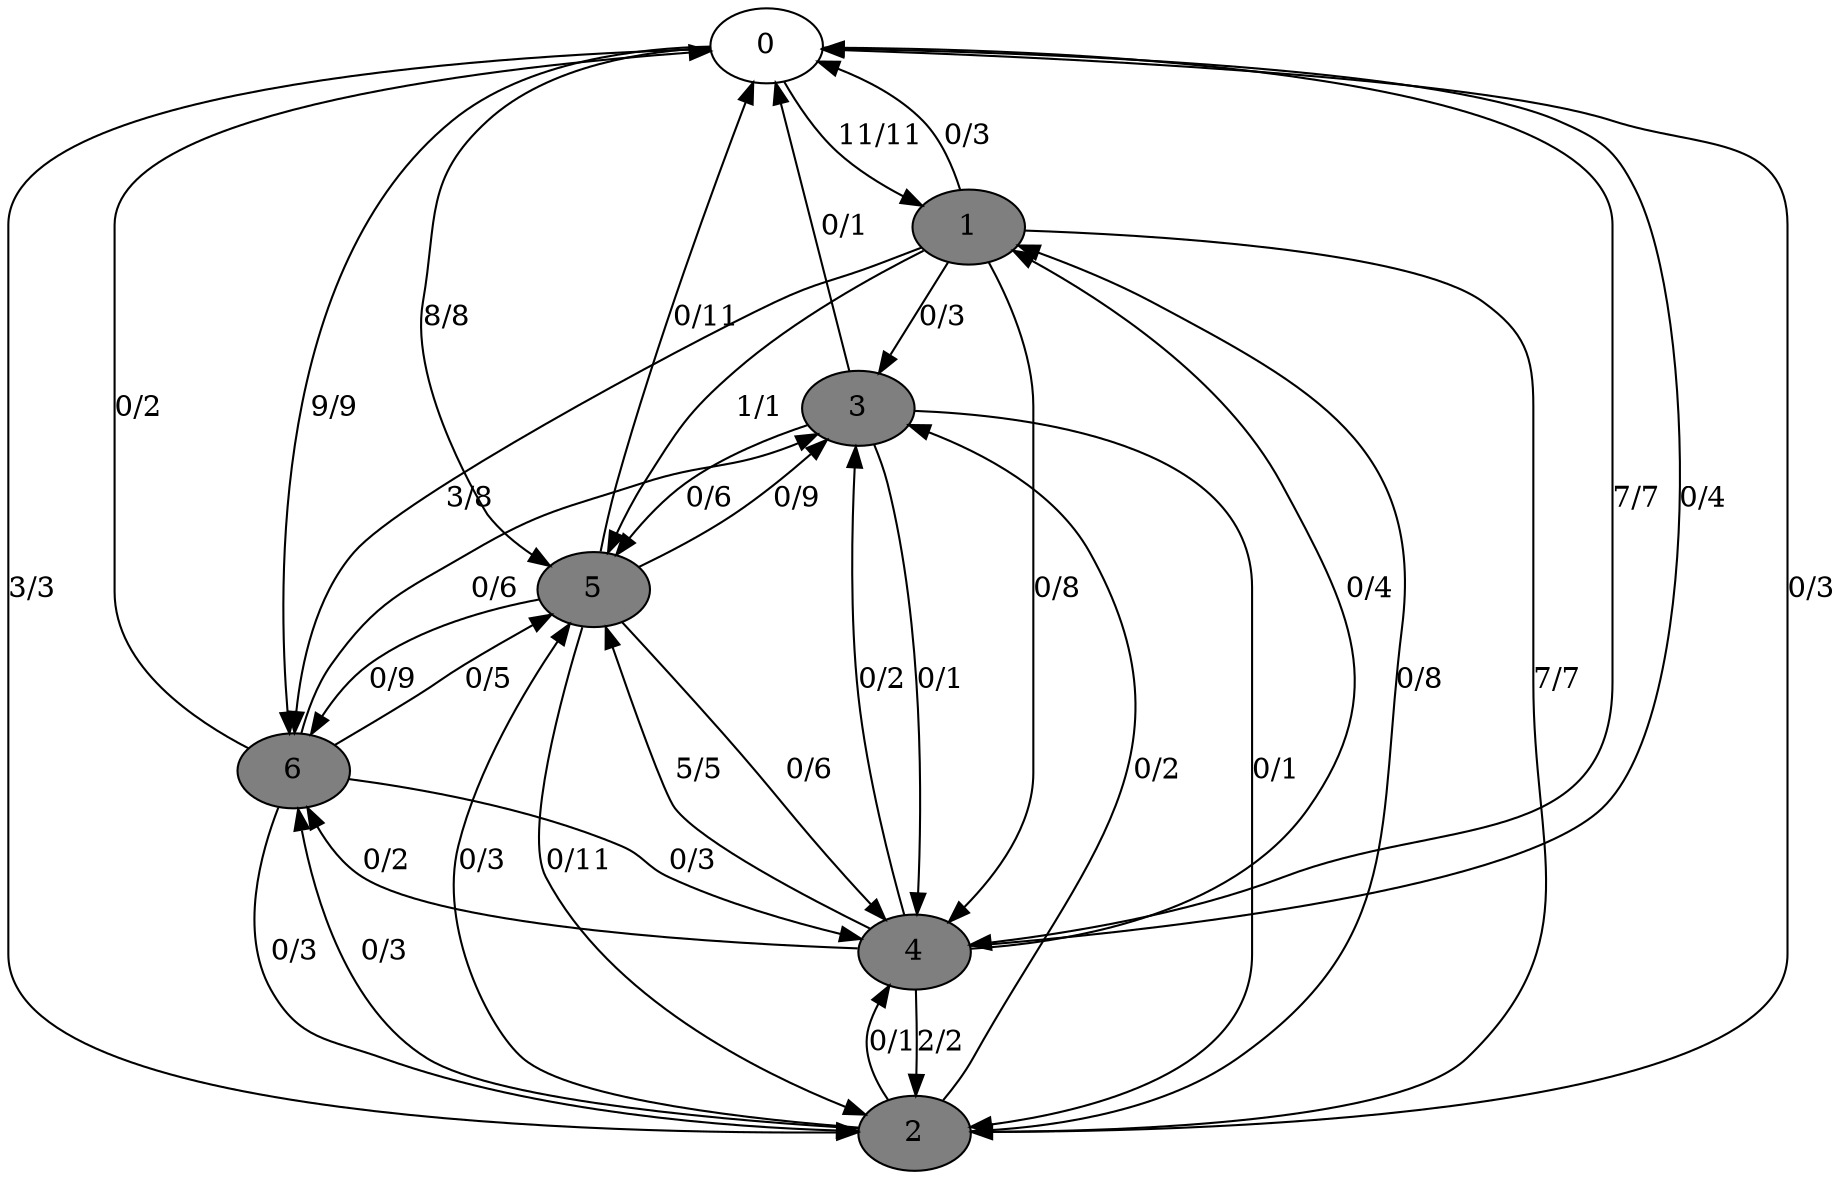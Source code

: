 digraph G {
	0[style=filled fillcolor=grey100];
	0->1[label ="11/11"] ;
	0->2[label ="3/3"] ;
	0->4[label ="7/7"] ;
	0->5[label ="8/8"] ;
	0->6[label ="9/9"] ;
	1[style=filled fillcolor=grey50];
	1->0[label ="0/3"] ;
	1->2[label ="7/7"] ;
	1->3[label ="0/3"] ;
	1->4[label ="0/8"] ;
	1->5[label ="1/1"] ;
	1->6[label ="3/8"] ;
	2[style=filled fillcolor=grey50];
	2->0[label ="0/3"] ;
	2->1[label ="0/8"] ;
	2->3[label ="0/2"] ;
	2->4[label ="0/1"] ;
	2->5[label ="0/3"] ;
	2->6[label ="0/3"] ;
	3[style=filled fillcolor=grey50];
	3->0[label ="0/1"] ;
	3->2[label ="0/1"] ;
	3->4[label ="0/1"] ;
	3->5[label ="0/6"] ;
	4[style=filled fillcolor=grey50];
	4->0[label ="0/4"] ;
	4->1[label ="0/4"] ;
	4->2[label ="2/2"] ;
	4->3[label ="0/2"] ;
	4->5[label ="5/5"] ;
	4->6[label ="0/2"] ;
	5[style=filled fillcolor=grey50];
	5->0[label ="0/11"] ;
	5->2[label ="0/11"] ;
	5->3[label ="0/9"] ;
	5->4[label ="0/6"] ;
	5->6[label ="0/9"] ;
	6[style=filled fillcolor=grey50];
	6->0[label ="0/2"] ;
	6->2[label ="0/3"] ;
	6->3[label ="0/6"] ;
	6->4[label ="0/3"] ;
	6->5[label ="0/5"] ;
}
